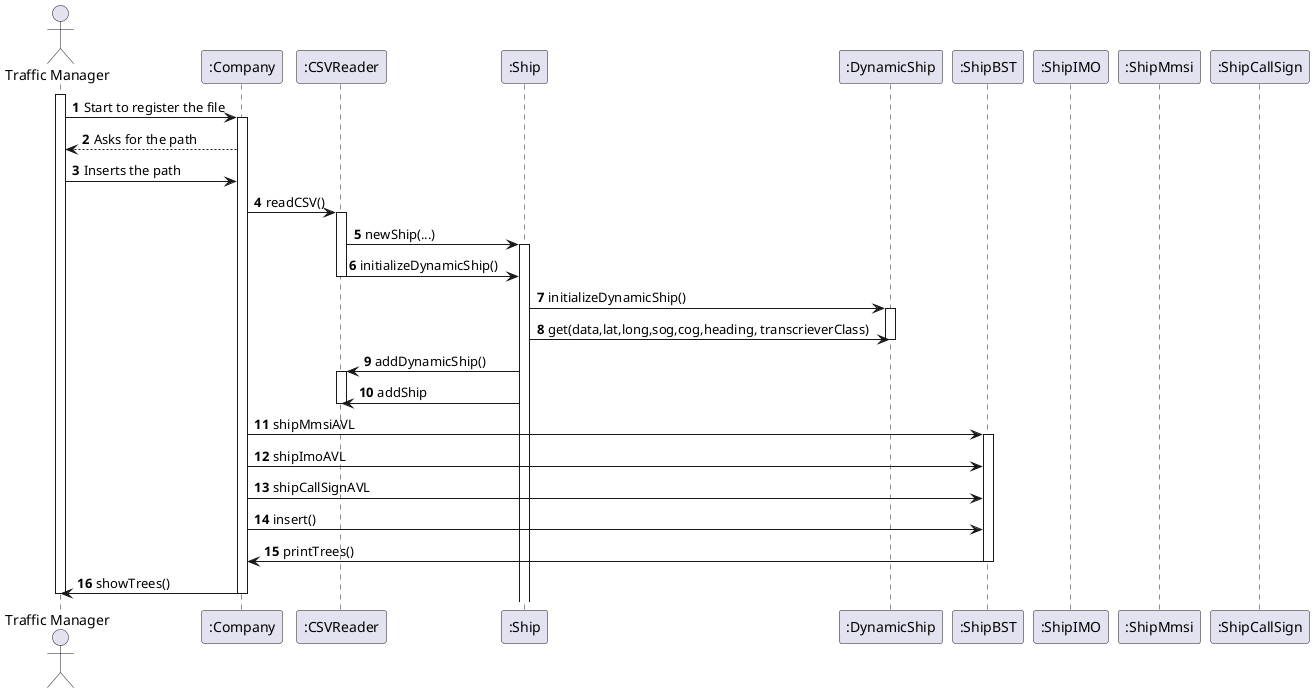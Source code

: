 @startuml
autonumber

actor "Traffic Manager" as traf


participant ":Company" as com
participant ":CSVReader" as csv
participant ":Ship" as ship
participant ":DynamicShip" as ds
participant ":ShipBST" as bst
participant ":ShipIMO" as imo
participant ":ShipMmsi" as mmsi
participant ":ShipCallSign" as callSign



activate traf


traf -> com : Start to register the file
activate com
com --> traf : Asks for the path
traf -> com : Inserts the path

com -> csv : readCSV()

activate csv


csv -> ship : newShip(...)
activate ship
csv -> ship : initializeDynamicShip()

deactivate csv
ship -> ds : initializeDynamicShip()

activate ds

ship -> ds: get(data,lat,long,sog,cog,heading, transcrieverClass)

deactivate ds

ship -> csv : addDynamicShip()
activate csv
ship -> csv : addShip

deactivate csv


com -> bst: shipMmsiAVL
activate bst
com -> bst: shipImoAVL
com -> bst: shipCallSignAVL
com -> bst: insert()

bst -> com : printTrees()

deactivate bst

com -> traf : showTrees()
deactivate com
deactivate traf

@enduml